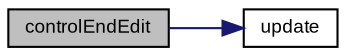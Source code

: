 digraph "controlEndEdit"
{
  bgcolor="transparent";
  edge [fontname="Arial",fontsize="9",labelfontname="Arial",labelfontsize="9"];
  node [fontname="Arial",fontsize="9",shape=record];
  rankdir="LR";
  Node1 [label="controlEndEdit",height=0.2,width=0.4,color="black", fillcolor="grey75", style="filled" fontcolor="black"];
  Node1 -> Node2 [color="midnightblue",fontsize="9",style="solid",fontname="Arial"];
  Node2 [label="update",height=0.2,width=0.4,color="black",URL="$class_v_s_t_g_u_i_1_1_group_controller.html#aad19e31d077ad8402f0c08fbd12e160a"];
}
